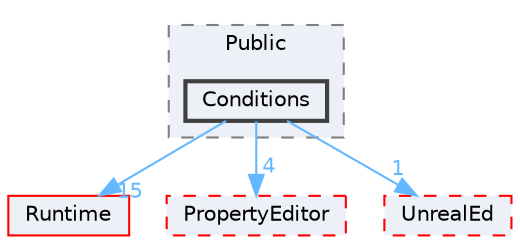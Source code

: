 digraph "Conditions"
{
 // INTERACTIVE_SVG=YES
 // LATEX_PDF_SIZE
  bgcolor="transparent";
  edge [fontname=Helvetica,fontsize=10,labelfontname=Helvetica,labelfontsize=10];
  node [fontname=Helvetica,fontsize=10,shape=box,height=0.2,width=0.4];
  compound=true
  subgraph clusterdir_43728ba3afec409bb09a4e4296ee8bef {
    graph [ bgcolor="#edf0f7", pencolor="grey50", label="Public", fontname=Helvetica,fontsize=10 style="filled,dashed", URL="dir_43728ba3afec409bb09a4e4296ee8bef.html",tooltip=""]
  dir_d3a7533ea1a2d21eca68c9db230988cd [label="Conditions", fillcolor="#edf0f7", color="grey25", style="filled,bold", URL="dir_d3a7533ea1a2d21eca68c9db230988cd.html",tooltip=""];
  }
  dir_7536b172fbd480bfd146a1b1acd6856b [label="Runtime", fillcolor="#edf0f7", color="red", style="filled", URL="dir_7536b172fbd480bfd146a1b1acd6856b.html",tooltip=""];
  dir_d1fe7a7be36f79b0b0b08c66e8a279df [label="PropertyEditor", fillcolor="#edf0f7", color="red", style="filled,dashed", URL="dir_d1fe7a7be36f79b0b0b08c66e8a279df.html",tooltip=""];
  dir_d6dfe71a46de762e5d5df277eaa495c7 [label="UnrealEd", fillcolor="#edf0f7", color="red", style="filled,dashed", URL="dir_d6dfe71a46de762e5d5df277eaa495c7.html",tooltip=""];
  dir_d3a7533ea1a2d21eca68c9db230988cd->dir_7536b172fbd480bfd146a1b1acd6856b [headlabel="15", labeldistance=1.5 headhref="dir_000239_000984.html" href="dir_000239_000984.html" color="steelblue1" fontcolor="steelblue1"];
  dir_d3a7533ea1a2d21eca68c9db230988cd->dir_d1fe7a7be36f79b0b0b08c66e8a279df [headlabel="4", labeldistance=1.5 headhref="dir_000239_000781.html" href="dir_000239_000781.html" color="steelblue1" fontcolor="steelblue1"];
  dir_d3a7533ea1a2d21eca68c9db230988cd->dir_d6dfe71a46de762e5d5df277eaa495c7 [headlabel="1", labeldistance=1.5 headhref="dir_000239_001226.html" href="dir_000239_001226.html" color="steelblue1" fontcolor="steelblue1"];
}
